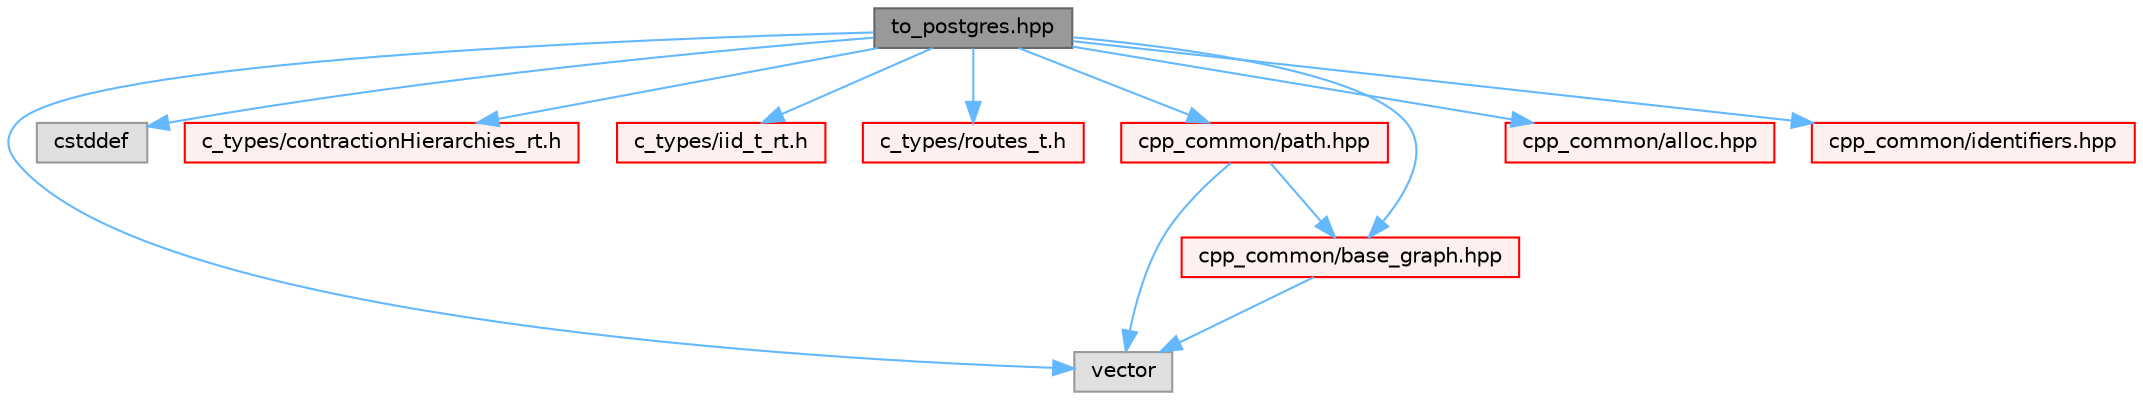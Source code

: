 digraph "to_postgres.hpp"
{
 // LATEX_PDF_SIZE
  bgcolor="transparent";
  edge [fontname=Helvetica,fontsize=10,labelfontname=Helvetica,labelfontsize=10];
  node [fontname=Helvetica,fontsize=10,shape=box,height=0.2,width=0.4];
  Node1 [id="Node000001",label="to_postgres.hpp",height=0.2,width=0.4,color="gray40", fillcolor="grey60", style="filled", fontcolor="black",tooltip=" "];
  Node1 -> Node2 [id="edge1_Node000001_Node000002",color="steelblue1",style="solid",tooltip=" "];
  Node2 [id="Node000002",label="vector",height=0.2,width=0.4,color="grey60", fillcolor="#E0E0E0", style="filled",tooltip=" "];
  Node1 -> Node3 [id="edge2_Node000001_Node000003",color="steelblue1",style="solid",tooltip=" "];
  Node3 [id="Node000003",label="cstddef",height=0.2,width=0.4,color="grey60", fillcolor="#E0E0E0", style="filled",tooltip=" "];
  Node1 -> Node4 [id="edge3_Node000001_Node000004",color="steelblue1",style="solid",tooltip=" "];
  Node4 [id="Node000004",label="c_types/contractionHierarchies_rt.h",height=0.2,width=0.4,color="red", fillcolor="#FFF0F0", style="filled",URL="$contractionHierarchies__rt_8h.html",tooltip=" "];
  Node1 -> Node6 [id="edge4_Node000001_Node000006",color="steelblue1",style="solid",tooltip=" "];
  Node6 [id="Node000006",label="c_types/iid_t_rt.h",height=0.2,width=0.4,color="red", fillcolor="#FFF0F0", style="filled",URL="$iid__t__rt_8h.html",tooltip=" "];
  Node1 -> Node7 [id="edge5_Node000001_Node000007",color="steelblue1",style="solid",tooltip=" "];
  Node7 [id="Node000007",label="c_types/routes_t.h",height=0.2,width=0.4,color="red", fillcolor="#FFF0F0", style="filled",URL="$routes__t_8h.html",tooltip=" "];
  Node1 -> Node8 [id="edge6_Node000001_Node000008",color="steelblue1",style="solid",tooltip=" "];
  Node8 [id="Node000008",label="cpp_common/path.hpp",height=0.2,width=0.4,color="red", fillcolor="#FFF0F0", style="filled",URL="$path_8hpp.html",tooltip=" "];
  Node8 -> Node2 [id="edge7_Node000008_Node000002",color="steelblue1",style="solid",tooltip=" "];
  Node8 -> Node20 [id="edge8_Node000008_Node000020",color="steelblue1",style="solid",tooltip=" "];
  Node20 [id="Node000020",label="cpp_common/base_graph.hpp",height=0.2,width=0.4,color="red", fillcolor="#FFF0F0", style="filled",URL="$base__graph_8hpp.html",tooltip=" "];
  Node20 -> Node2 [id="edge9_Node000020_Node000002",color="steelblue1",style="solid",tooltip=" "];
  Node1 -> Node20 [id="edge10_Node000001_Node000020",color="steelblue1",style="solid",tooltip=" "];
  Node1 -> Node38 [id="edge11_Node000001_Node000038",color="steelblue1",style="solid",tooltip=" "];
  Node38 [id="Node000038",label="cpp_common/alloc.hpp",height=0.2,width=0.4,color="red", fillcolor="#FFF0F0", style="filled",URL="$alloc_8hpp.html",tooltip=" "];
  Node1 -> Node39 [id="edge12_Node000001_Node000039",color="steelblue1",style="solid",tooltip=" "];
  Node39 [id="Node000039",label="cpp_common/identifiers.hpp",height=0.2,width=0.4,color="red", fillcolor="#FFF0F0", style="filled",URL="$identifiers_8hpp.html",tooltip=" "];
}
